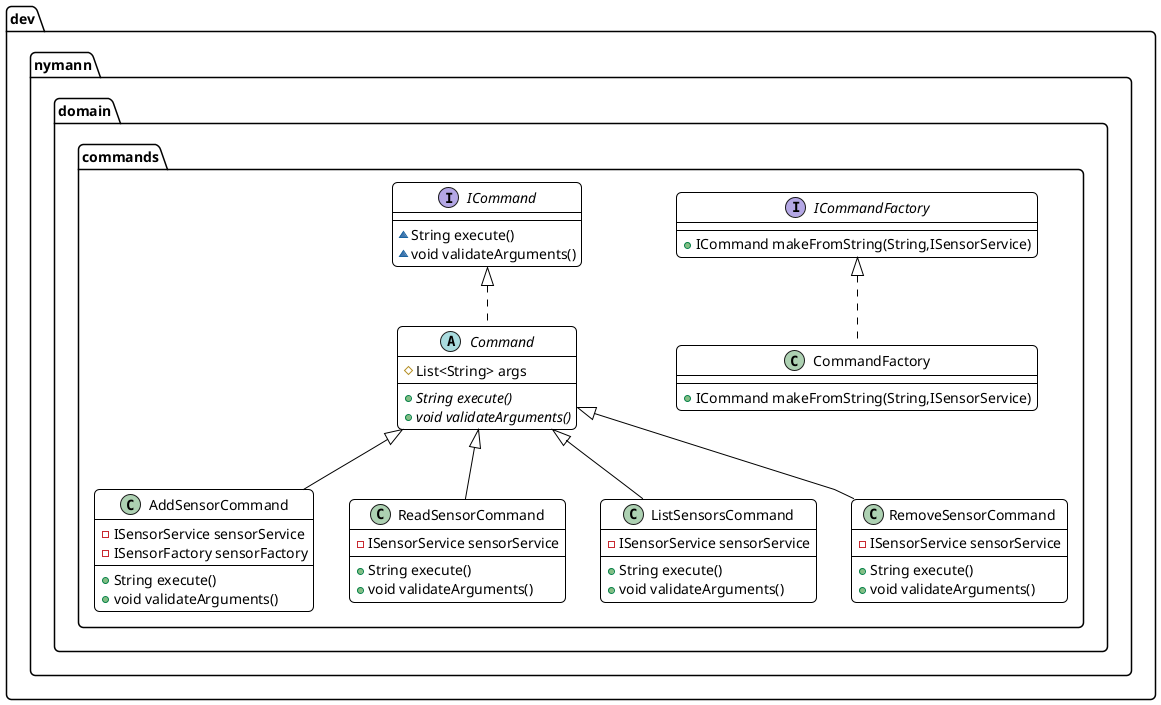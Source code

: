 @startuml
skinparam roundCorner 10
skinparam shadowing false
skinparam classFontName Lato
skinparam classFontSize 16
skinparam defaultFontName Source Code Pro
skinparam defaultFontSize 14
skinparam ClassAttributeFontStyle normal
skinparam ClassBackgroundColor white
skinparam ClassBorderColor black
skinparam ClassBorderThickness 1
skinparam ArrowColor black
skinparam linetype polyline

interface dev.nymann.domain.commands.ICommandFactory {
+ ICommand makeFromString(String,ISensorService)
}
class dev.nymann.domain.commands.AddSensorCommand {
- ISensorService sensorService
- ISensorFactory sensorFactory
+ String execute()
+ void validateArguments()
}
class dev.nymann.domain.commands.CommandFactory {
+ ICommand makeFromString(String,ISensorService)
}
class dev.nymann.domain.commands.ReadSensorCommand {
- ISensorService sensorService
+ String execute()
+ void validateArguments()
}
interface dev.nymann.domain.commands.ICommand {
~ String execute()
~ void validateArguments()
}
class dev.nymann.domain.commands.ListSensorsCommand {
- ISensorService sensorService
+ String execute()
+ void validateArguments()
}
abstract class dev.nymann.domain.commands.Command {
# List<String> args
+ {abstract}String execute()
+ {abstract}void validateArguments()
}
class dev.nymann.domain.commands.RemoveSensorCommand {
- ISensorService sensorService
+ String execute()
+ void validateArguments()
}


dev.nymann.domain.commands.Command <|-- dev.nymann.domain.commands.AddSensorCommand
dev.nymann.domain.commands.ICommandFactory <|.. dev.nymann.domain.commands.CommandFactory
dev.nymann.domain.commands.Command <|-- dev.nymann.domain.commands.ReadSensorCommand
dev.nymann.domain.commands.Command <|-- dev.nymann.domain.commands.ListSensorsCommand
dev.nymann.domain.commands.ICommand <|.. dev.nymann.domain.commands.Command
dev.nymann.domain.commands.Command <|-- dev.nymann.domain.commands.RemoveSensorCommand
@enduml